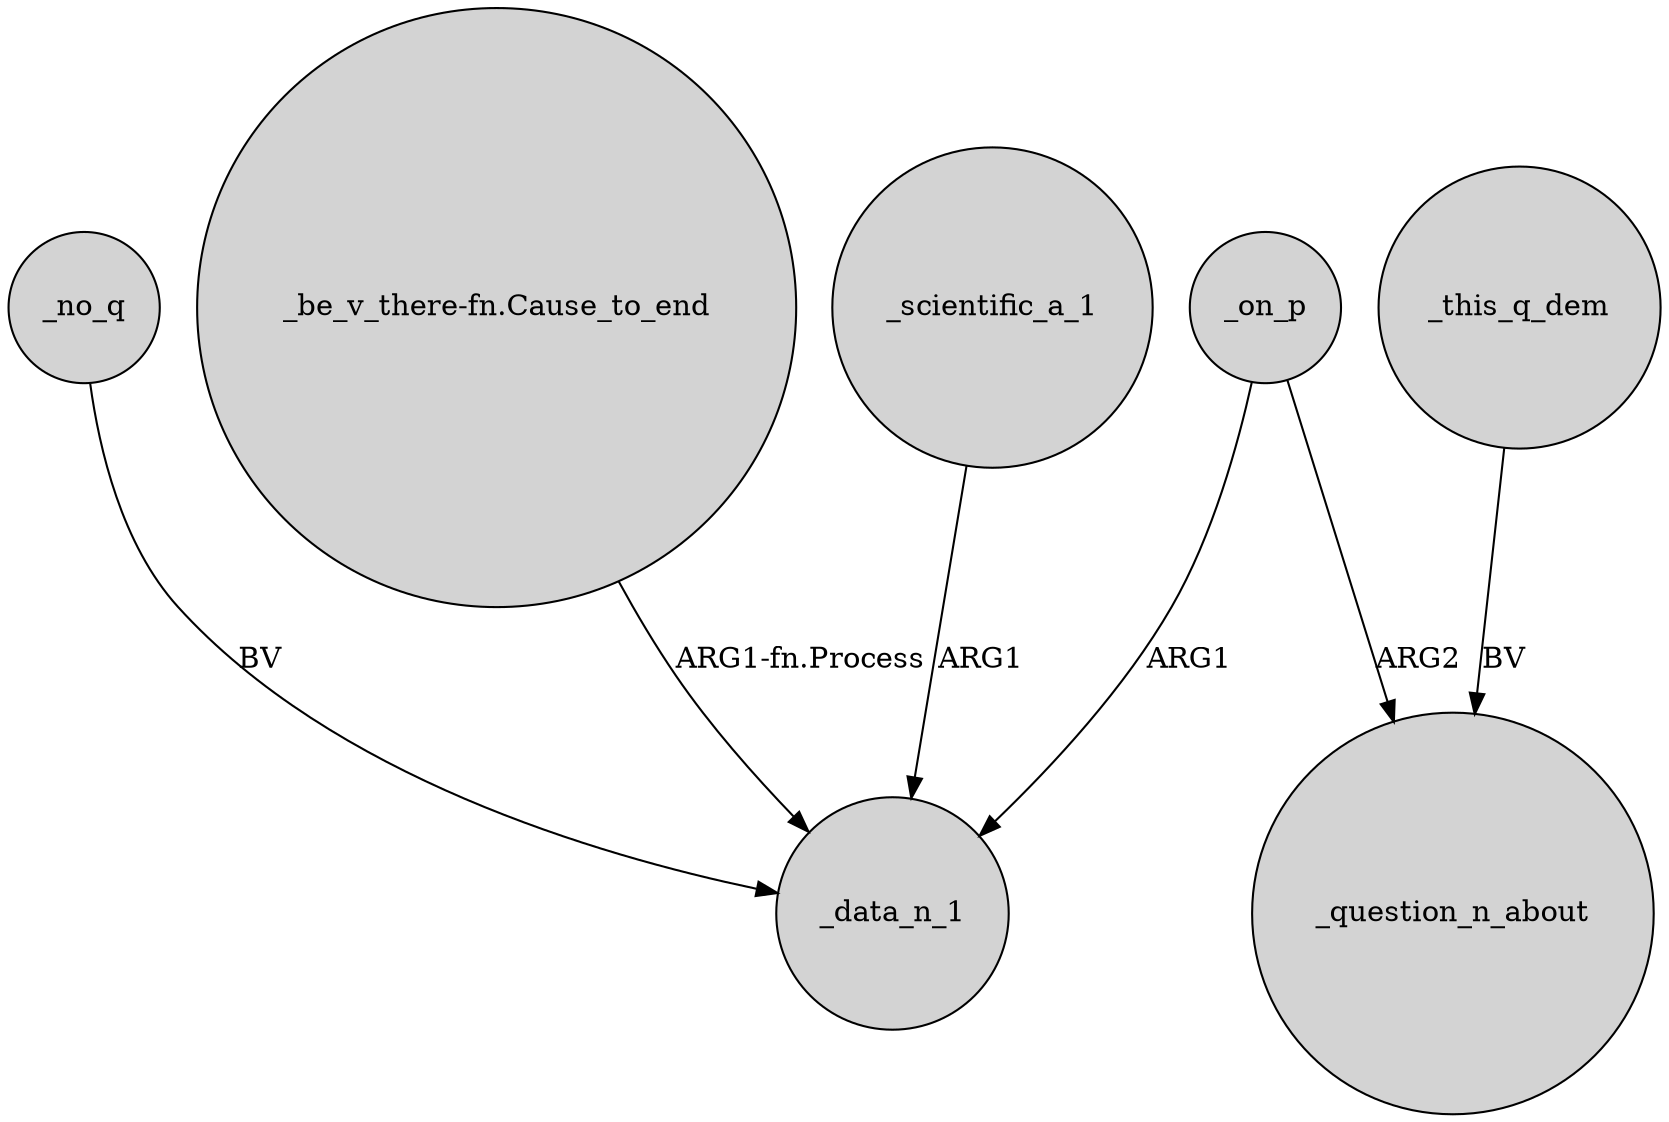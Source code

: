 digraph {
	node [shape=circle style=filled]
	_no_q -> _data_n_1 [label=BV]
	"_be_v_there-fn.Cause_to_end" -> _data_n_1 [label="ARG1-fn.Process"]
	_scientific_a_1 -> _data_n_1 [label=ARG1]
	_on_p -> _data_n_1 [label=ARG1]
	_this_q_dem -> _question_n_about [label=BV]
	_on_p -> _question_n_about [label=ARG2]
}
